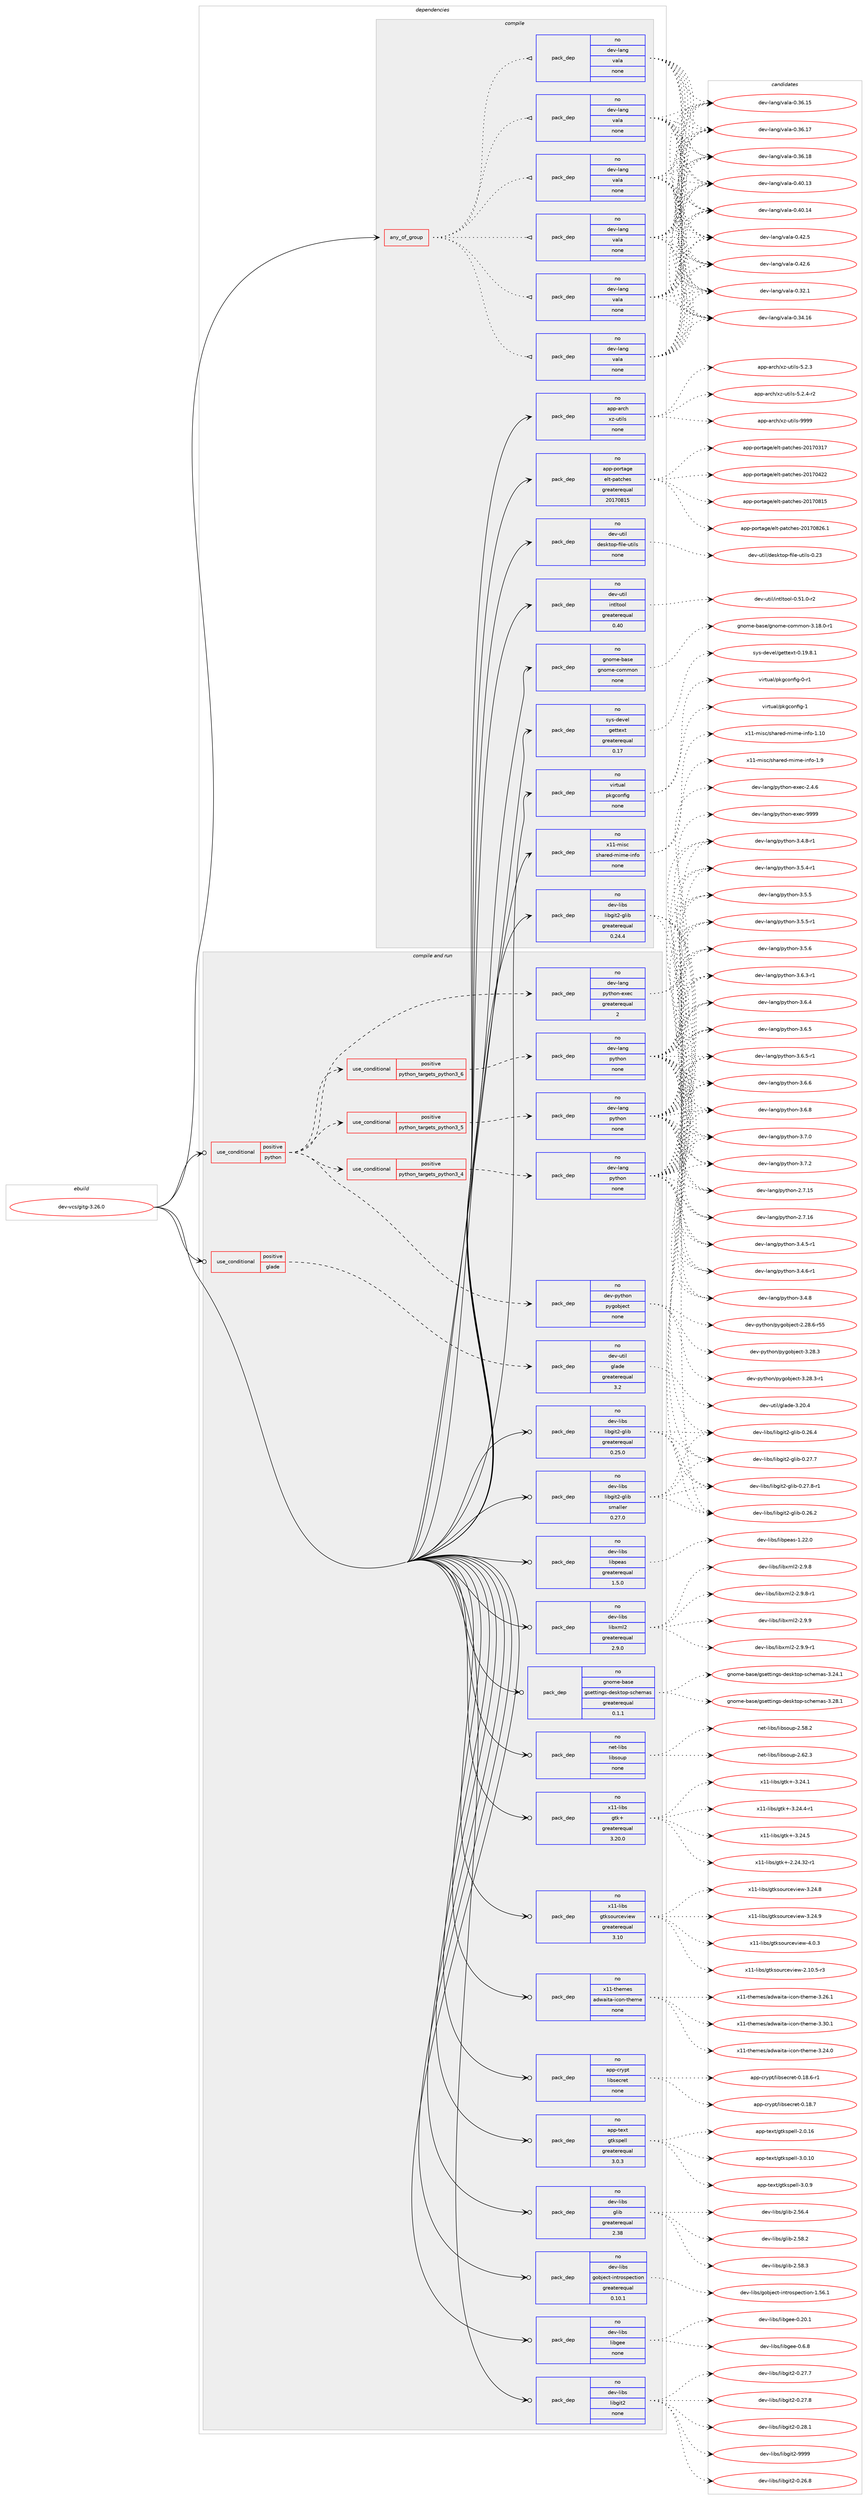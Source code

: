 digraph prolog {

# *************
# Graph options
# *************

newrank=true;
concentrate=true;
compound=true;
graph [rankdir=LR,fontname=Helvetica,fontsize=10,ranksep=1.5];#, ranksep=2.5, nodesep=0.2];
edge  [arrowhead=vee];
node  [fontname=Helvetica,fontsize=10];

# **********
# The ebuild
# **********

subgraph cluster_leftcol {
color=gray;
rank=same;
label=<<i>ebuild</i>>;
id [label="dev-vcs/gitg-3.26.0", color=red, width=4, href="../dev-vcs/gitg-3.26.0.svg"];
}

# ****************
# The dependencies
# ****************

subgraph cluster_midcol {
color=gray;
label=<<i>dependencies</i>>;
subgraph cluster_compile {
fillcolor="#eeeeee";
style=filled;
label=<<i>compile</i>>;
subgraph any23159 {
dependency1551560 [label=<<TABLE BORDER="0" CELLBORDER="1" CELLSPACING="0" CELLPADDING="4"><TR><TD CELLPADDING="10">any_of_group</TD></TR></TABLE>>, shape=none, color=red];subgraph pack1102198 {
dependency1551561 [label=<<TABLE BORDER="0" CELLBORDER="1" CELLSPACING="0" CELLPADDING="4" WIDTH="220"><TR><TD ROWSPAN="6" CELLPADDING="30">pack_dep</TD></TR><TR><TD WIDTH="110">no</TD></TR><TR><TD>dev-lang</TD></TR><TR><TD>vala</TD></TR><TR><TD>none</TD></TR><TR><TD></TD></TR></TABLE>>, shape=none, color=blue];
}
dependency1551560:e -> dependency1551561:w [weight=20,style="dotted",arrowhead="oinv"];
subgraph pack1102199 {
dependency1551562 [label=<<TABLE BORDER="0" CELLBORDER="1" CELLSPACING="0" CELLPADDING="4" WIDTH="220"><TR><TD ROWSPAN="6" CELLPADDING="30">pack_dep</TD></TR><TR><TD WIDTH="110">no</TD></TR><TR><TD>dev-lang</TD></TR><TR><TD>vala</TD></TR><TR><TD>none</TD></TR><TR><TD></TD></TR></TABLE>>, shape=none, color=blue];
}
dependency1551560:e -> dependency1551562:w [weight=20,style="dotted",arrowhead="oinv"];
subgraph pack1102200 {
dependency1551563 [label=<<TABLE BORDER="0" CELLBORDER="1" CELLSPACING="0" CELLPADDING="4" WIDTH="220"><TR><TD ROWSPAN="6" CELLPADDING="30">pack_dep</TD></TR><TR><TD WIDTH="110">no</TD></TR><TR><TD>dev-lang</TD></TR><TR><TD>vala</TD></TR><TR><TD>none</TD></TR><TR><TD></TD></TR></TABLE>>, shape=none, color=blue];
}
dependency1551560:e -> dependency1551563:w [weight=20,style="dotted",arrowhead="oinv"];
subgraph pack1102201 {
dependency1551564 [label=<<TABLE BORDER="0" CELLBORDER="1" CELLSPACING="0" CELLPADDING="4" WIDTH="220"><TR><TD ROWSPAN="6" CELLPADDING="30">pack_dep</TD></TR><TR><TD WIDTH="110">no</TD></TR><TR><TD>dev-lang</TD></TR><TR><TD>vala</TD></TR><TR><TD>none</TD></TR><TR><TD></TD></TR></TABLE>>, shape=none, color=blue];
}
dependency1551560:e -> dependency1551564:w [weight=20,style="dotted",arrowhead="oinv"];
subgraph pack1102202 {
dependency1551565 [label=<<TABLE BORDER="0" CELLBORDER="1" CELLSPACING="0" CELLPADDING="4" WIDTH="220"><TR><TD ROWSPAN="6" CELLPADDING="30">pack_dep</TD></TR><TR><TD WIDTH="110">no</TD></TR><TR><TD>dev-lang</TD></TR><TR><TD>vala</TD></TR><TR><TD>none</TD></TR><TR><TD></TD></TR></TABLE>>, shape=none, color=blue];
}
dependency1551560:e -> dependency1551565:w [weight=20,style="dotted",arrowhead="oinv"];
subgraph pack1102203 {
dependency1551566 [label=<<TABLE BORDER="0" CELLBORDER="1" CELLSPACING="0" CELLPADDING="4" WIDTH="220"><TR><TD ROWSPAN="6" CELLPADDING="30">pack_dep</TD></TR><TR><TD WIDTH="110">no</TD></TR><TR><TD>dev-lang</TD></TR><TR><TD>vala</TD></TR><TR><TD>none</TD></TR><TR><TD></TD></TR></TABLE>>, shape=none, color=blue];
}
dependency1551560:e -> dependency1551566:w [weight=20,style="dotted",arrowhead="oinv"];
}
id:e -> dependency1551560:w [weight=20,style="solid",arrowhead="vee"];
subgraph pack1102204 {
dependency1551567 [label=<<TABLE BORDER="0" CELLBORDER="1" CELLSPACING="0" CELLPADDING="4" WIDTH="220"><TR><TD ROWSPAN="6" CELLPADDING="30">pack_dep</TD></TR><TR><TD WIDTH="110">no</TD></TR><TR><TD>app-arch</TD></TR><TR><TD>xz-utils</TD></TR><TR><TD>none</TD></TR><TR><TD></TD></TR></TABLE>>, shape=none, color=blue];
}
id:e -> dependency1551567:w [weight=20,style="solid",arrowhead="vee"];
subgraph pack1102205 {
dependency1551568 [label=<<TABLE BORDER="0" CELLBORDER="1" CELLSPACING="0" CELLPADDING="4" WIDTH="220"><TR><TD ROWSPAN="6" CELLPADDING="30">pack_dep</TD></TR><TR><TD WIDTH="110">no</TD></TR><TR><TD>app-portage</TD></TR><TR><TD>elt-patches</TD></TR><TR><TD>greaterequal</TD></TR><TR><TD>20170815</TD></TR></TABLE>>, shape=none, color=blue];
}
id:e -> dependency1551568:w [weight=20,style="solid",arrowhead="vee"];
subgraph pack1102206 {
dependency1551569 [label=<<TABLE BORDER="0" CELLBORDER="1" CELLSPACING="0" CELLPADDING="4" WIDTH="220"><TR><TD ROWSPAN="6" CELLPADDING="30">pack_dep</TD></TR><TR><TD WIDTH="110">no</TD></TR><TR><TD>dev-libs</TD></TR><TR><TD>libgit2-glib</TD></TR><TR><TD>greaterequal</TD></TR><TR><TD>0.24.4</TD></TR></TABLE>>, shape=none, color=blue];
}
id:e -> dependency1551569:w [weight=20,style="solid",arrowhead="vee"];
subgraph pack1102207 {
dependency1551570 [label=<<TABLE BORDER="0" CELLBORDER="1" CELLSPACING="0" CELLPADDING="4" WIDTH="220"><TR><TD ROWSPAN="6" CELLPADDING="30">pack_dep</TD></TR><TR><TD WIDTH="110">no</TD></TR><TR><TD>dev-util</TD></TR><TR><TD>desktop-file-utils</TD></TR><TR><TD>none</TD></TR><TR><TD></TD></TR></TABLE>>, shape=none, color=blue];
}
id:e -> dependency1551570:w [weight=20,style="solid",arrowhead="vee"];
subgraph pack1102208 {
dependency1551571 [label=<<TABLE BORDER="0" CELLBORDER="1" CELLSPACING="0" CELLPADDING="4" WIDTH="220"><TR><TD ROWSPAN="6" CELLPADDING="30">pack_dep</TD></TR><TR><TD WIDTH="110">no</TD></TR><TR><TD>dev-util</TD></TR><TR><TD>intltool</TD></TR><TR><TD>greaterequal</TD></TR><TR><TD>0.40</TD></TR></TABLE>>, shape=none, color=blue];
}
id:e -> dependency1551571:w [weight=20,style="solid",arrowhead="vee"];
subgraph pack1102209 {
dependency1551572 [label=<<TABLE BORDER="0" CELLBORDER="1" CELLSPACING="0" CELLPADDING="4" WIDTH="220"><TR><TD ROWSPAN="6" CELLPADDING="30">pack_dep</TD></TR><TR><TD WIDTH="110">no</TD></TR><TR><TD>gnome-base</TD></TR><TR><TD>gnome-common</TD></TR><TR><TD>none</TD></TR><TR><TD></TD></TR></TABLE>>, shape=none, color=blue];
}
id:e -> dependency1551572:w [weight=20,style="solid",arrowhead="vee"];
subgraph pack1102210 {
dependency1551573 [label=<<TABLE BORDER="0" CELLBORDER="1" CELLSPACING="0" CELLPADDING="4" WIDTH="220"><TR><TD ROWSPAN="6" CELLPADDING="30">pack_dep</TD></TR><TR><TD WIDTH="110">no</TD></TR><TR><TD>sys-devel</TD></TR><TR><TD>gettext</TD></TR><TR><TD>greaterequal</TD></TR><TR><TD>0.17</TD></TR></TABLE>>, shape=none, color=blue];
}
id:e -> dependency1551573:w [weight=20,style="solid",arrowhead="vee"];
subgraph pack1102211 {
dependency1551574 [label=<<TABLE BORDER="0" CELLBORDER="1" CELLSPACING="0" CELLPADDING="4" WIDTH="220"><TR><TD ROWSPAN="6" CELLPADDING="30">pack_dep</TD></TR><TR><TD WIDTH="110">no</TD></TR><TR><TD>virtual</TD></TR><TR><TD>pkgconfig</TD></TR><TR><TD>none</TD></TR><TR><TD></TD></TR></TABLE>>, shape=none, color=blue];
}
id:e -> dependency1551574:w [weight=20,style="solid",arrowhead="vee"];
subgraph pack1102212 {
dependency1551575 [label=<<TABLE BORDER="0" CELLBORDER="1" CELLSPACING="0" CELLPADDING="4" WIDTH="220"><TR><TD ROWSPAN="6" CELLPADDING="30">pack_dep</TD></TR><TR><TD WIDTH="110">no</TD></TR><TR><TD>x11-misc</TD></TR><TR><TD>shared-mime-info</TD></TR><TR><TD>none</TD></TR><TR><TD></TD></TR></TABLE>>, shape=none, color=blue];
}
id:e -> dependency1551575:w [weight=20,style="solid",arrowhead="vee"];
}
subgraph cluster_compileandrun {
fillcolor="#eeeeee";
style=filled;
label=<<i>compile and run</i>>;
subgraph cond425610 {
dependency1551576 [label=<<TABLE BORDER="0" CELLBORDER="1" CELLSPACING="0" CELLPADDING="4"><TR><TD ROWSPAN="3" CELLPADDING="10">use_conditional</TD></TR><TR><TD>positive</TD></TR><TR><TD>glade</TD></TR></TABLE>>, shape=none, color=red];
subgraph pack1102213 {
dependency1551577 [label=<<TABLE BORDER="0" CELLBORDER="1" CELLSPACING="0" CELLPADDING="4" WIDTH="220"><TR><TD ROWSPAN="6" CELLPADDING="30">pack_dep</TD></TR><TR><TD WIDTH="110">no</TD></TR><TR><TD>dev-util</TD></TR><TR><TD>glade</TD></TR><TR><TD>greaterequal</TD></TR><TR><TD>3.2</TD></TR></TABLE>>, shape=none, color=blue];
}
dependency1551576:e -> dependency1551577:w [weight=20,style="dashed",arrowhead="vee"];
}
id:e -> dependency1551576:w [weight=20,style="solid",arrowhead="odotvee"];
subgraph cond425611 {
dependency1551578 [label=<<TABLE BORDER="0" CELLBORDER="1" CELLSPACING="0" CELLPADDING="4"><TR><TD ROWSPAN="3" CELLPADDING="10">use_conditional</TD></TR><TR><TD>positive</TD></TR><TR><TD>python</TD></TR></TABLE>>, shape=none, color=red];
subgraph cond425612 {
dependency1551579 [label=<<TABLE BORDER="0" CELLBORDER="1" CELLSPACING="0" CELLPADDING="4"><TR><TD ROWSPAN="3" CELLPADDING="10">use_conditional</TD></TR><TR><TD>positive</TD></TR><TR><TD>python_targets_python3_4</TD></TR></TABLE>>, shape=none, color=red];
subgraph pack1102214 {
dependency1551580 [label=<<TABLE BORDER="0" CELLBORDER="1" CELLSPACING="0" CELLPADDING="4" WIDTH="220"><TR><TD ROWSPAN="6" CELLPADDING="30">pack_dep</TD></TR><TR><TD WIDTH="110">no</TD></TR><TR><TD>dev-lang</TD></TR><TR><TD>python</TD></TR><TR><TD>none</TD></TR><TR><TD></TD></TR></TABLE>>, shape=none, color=blue];
}
dependency1551579:e -> dependency1551580:w [weight=20,style="dashed",arrowhead="vee"];
}
dependency1551578:e -> dependency1551579:w [weight=20,style="dashed",arrowhead="vee"];
subgraph cond425613 {
dependency1551581 [label=<<TABLE BORDER="0" CELLBORDER="1" CELLSPACING="0" CELLPADDING="4"><TR><TD ROWSPAN="3" CELLPADDING="10">use_conditional</TD></TR><TR><TD>positive</TD></TR><TR><TD>python_targets_python3_5</TD></TR></TABLE>>, shape=none, color=red];
subgraph pack1102215 {
dependency1551582 [label=<<TABLE BORDER="0" CELLBORDER="1" CELLSPACING="0" CELLPADDING="4" WIDTH="220"><TR><TD ROWSPAN="6" CELLPADDING="30">pack_dep</TD></TR><TR><TD WIDTH="110">no</TD></TR><TR><TD>dev-lang</TD></TR><TR><TD>python</TD></TR><TR><TD>none</TD></TR><TR><TD></TD></TR></TABLE>>, shape=none, color=blue];
}
dependency1551581:e -> dependency1551582:w [weight=20,style="dashed",arrowhead="vee"];
}
dependency1551578:e -> dependency1551581:w [weight=20,style="dashed",arrowhead="vee"];
subgraph cond425614 {
dependency1551583 [label=<<TABLE BORDER="0" CELLBORDER="1" CELLSPACING="0" CELLPADDING="4"><TR><TD ROWSPAN="3" CELLPADDING="10">use_conditional</TD></TR><TR><TD>positive</TD></TR><TR><TD>python_targets_python3_6</TD></TR></TABLE>>, shape=none, color=red];
subgraph pack1102216 {
dependency1551584 [label=<<TABLE BORDER="0" CELLBORDER="1" CELLSPACING="0" CELLPADDING="4" WIDTH="220"><TR><TD ROWSPAN="6" CELLPADDING="30">pack_dep</TD></TR><TR><TD WIDTH="110">no</TD></TR><TR><TD>dev-lang</TD></TR><TR><TD>python</TD></TR><TR><TD>none</TD></TR><TR><TD></TD></TR></TABLE>>, shape=none, color=blue];
}
dependency1551583:e -> dependency1551584:w [weight=20,style="dashed",arrowhead="vee"];
}
dependency1551578:e -> dependency1551583:w [weight=20,style="dashed",arrowhead="vee"];
subgraph pack1102217 {
dependency1551585 [label=<<TABLE BORDER="0" CELLBORDER="1" CELLSPACING="0" CELLPADDING="4" WIDTH="220"><TR><TD ROWSPAN="6" CELLPADDING="30">pack_dep</TD></TR><TR><TD WIDTH="110">no</TD></TR><TR><TD>dev-lang</TD></TR><TR><TD>python-exec</TD></TR><TR><TD>greaterequal</TD></TR><TR><TD>2</TD></TR></TABLE>>, shape=none, color=blue];
}
dependency1551578:e -> dependency1551585:w [weight=20,style="dashed",arrowhead="vee"];
subgraph pack1102218 {
dependency1551586 [label=<<TABLE BORDER="0" CELLBORDER="1" CELLSPACING="0" CELLPADDING="4" WIDTH="220"><TR><TD ROWSPAN="6" CELLPADDING="30">pack_dep</TD></TR><TR><TD WIDTH="110">no</TD></TR><TR><TD>dev-python</TD></TR><TR><TD>pygobject</TD></TR><TR><TD>none</TD></TR><TR><TD></TD></TR></TABLE>>, shape=none, color=blue];
}
dependency1551578:e -> dependency1551586:w [weight=20,style="dashed",arrowhead="vee"];
}
id:e -> dependency1551578:w [weight=20,style="solid",arrowhead="odotvee"];
subgraph pack1102219 {
dependency1551587 [label=<<TABLE BORDER="0" CELLBORDER="1" CELLSPACING="0" CELLPADDING="4" WIDTH="220"><TR><TD ROWSPAN="6" CELLPADDING="30">pack_dep</TD></TR><TR><TD WIDTH="110">no</TD></TR><TR><TD>app-crypt</TD></TR><TR><TD>libsecret</TD></TR><TR><TD>none</TD></TR><TR><TD></TD></TR></TABLE>>, shape=none, color=blue];
}
id:e -> dependency1551587:w [weight=20,style="solid",arrowhead="odotvee"];
subgraph pack1102220 {
dependency1551588 [label=<<TABLE BORDER="0" CELLBORDER="1" CELLSPACING="0" CELLPADDING="4" WIDTH="220"><TR><TD ROWSPAN="6" CELLPADDING="30">pack_dep</TD></TR><TR><TD WIDTH="110">no</TD></TR><TR><TD>app-text</TD></TR><TR><TD>gtkspell</TD></TR><TR><TD>greaterequal</TD></TR><TR><TD>3.0.3</TD></TR></TABLE>>, shape=none, color=blue];
}
id:e -> dependency1551588:w [weight=20,style="solid",arrowhead="odotvee"];
subgraph pack1102221 {
dependency1551589 [label=<<TABLE BORDER="0" CELLBORDER="1" CELLSPACING="0" CELLPADDING="4" WIDTH="220"><TR><TD ROWSPAN="6" CELLPADDING="30">pack_dep</TD></TR><TR><TD WIDTH="110">no</TD></TR><TR><TD>dev-libs</TD></TR><TR><TD>glib</TD></TR><TR><TD>greaterequal</TD></TR><TR><TD>2.38</TD></TR></TABLE>>, shape=none, color=blue];
}
id:e -> dependency1551589:w [weight=20,style="solid",arrowhead="odotvee"];
subgraph pack1102222 {
dependency1551590 [label=<<TABLE BORDER="0" CELLBORDER="1" CELLSPACING="0" CELLPADDING="4" WIDTH="220"><TR><TD ROWSPAN="6" CELLPADDING="30">pack_dep</TD></TR><TR><TD WIDTH="110">no</TD></TR><TR><TD>dev-libs</TD></TR><TR><TD>gobject-introspection</TD></TR><TR><TD>greaterequal</TD></TR><TR><TD>0.10.1</TD></TR></TABLE>>, shape=none, color=blue];
}
id:e -> dependency1551590:w [weight=20,style="solid",arrowhead="odotvee"];
subgraph pack1102223 {
dependency1551591 [label=<<TABLE BORDER="0" CELLBORDER="1" CELLSPACING="0" CELLPADDING="4" WIDTH="220"><TR><TD ROWSPAN="6" CELLPADDING="30">pack_dep</TD></TR><TR><TD WIDTH="110">no</TD></TR><TR><TD>dev-libs</TD></TR><TR><TD>libgee</TD></TR><TR><TD>none</TD></TR><TR><TD></TD></TR></TABLE>>, shape=none, color=blue];
}
id:e -> dependency1551591:w [weight=20,style="solid",arrowhead="odotvee"];
subgraph pack1102224 {
dependency1551592 [label=<<TABLE BORDER="0" CELLBORDER="1" CELLSPACING="0" CELLPADDING="4" WIDTH="220"><TR><TD ROWSPAN="6" CELLPADDING="30">pack_dep</TD></TR><TR><TD WIDTH="110">no</TD></TR><TR><TD>dev-libs</TD></TR><TR><TD>libgit2</TD></TR><TR><TD>none</TD></TR><TR><TD></TD></TR></TABLE>>, shape=none, color=blue];
}
id:e -> dependency1551592:w [weight=20,style="solid",arrowhead="odotvee"];
subgraph pack1102225 {
dependency1551593 [label=<<TABLE BORDER="0" CELLBORDER="1" CELLSPACING="0" CELLPADDING="4" WIDTH="220"><TR><TD ROWSPAN="6" CELLPADDING="30">pack_dep</TD></TR><TR><TD WIDTH="110">no</TD></TR><TR><TD>dev-libs</TD></TR><TR><TD>libgit2-glib</TD></TR><TR><TD>greaterequal</TD></TR><TR><TD>0.25.0</TD></TR></TABLE>>, shape=none, color=blue];
}
id:e -> dependency1551593:w [weight=20,style="solid",arrowhead="odotvee"];
subgraph pack1102226 {
dependency1551594 [label=<<TABLE BORDER="0" CELLBORDER="1" CELLSPACING="0" CELLPADDING="4" WIDTH="220"><TR><TD ROWSPAN="6" CELLPADDING="30">pack_dep</TD></TR><TR><TD WIDTH="110">no</TD></TR><TR><TD>dev-libs</TD></TR><TR><TD>libgit2-glib</TD></TR><TR><TD>smaller</TD></TR><TR><TD>0.27.0</TD></TR></TABLE>>, shape=none, color=blue];
}
id:e -> dependency1551594:w [weight=20,style="solid",arrowhead="odotvee"];
subgraph pack1102227 {
dependency1551595 [label=<<TABLE BORDER="0" CELLBORDER="1" CELLSPACING="0" CELLPADDING="4" WIDTH="220"><TR><TD ROWSPAN="6" CELLPADDING="30">pack_dep</TD></TR><TR><TD WIDTH="110">no</TD></TR><TR><TD>dev-libs</TD></TR><TR><TD>libpeas</TD></TR><TR><TD>greaterequal</TD></TR><TR><TD>1.5.0</TD></TR></TABLE>>, shape=none, color=blue];
}
id:e -> dependency1551595:w [weight=20,style="solid",arrowhead="odotvee"];
subgraph pack1102228 {
dependency1551596 [label=<<TABLE BORDER="0" CELLBORDER="1" CELLSPACING="0" CELLPADDING="4" WIDTH="220"><TR><TD ROWSPAN="6" CELLPADDING="30">pack_dep</TD></TR><TR><TD WIDTH="110">no</TD></TR><TR><TD>dev-libs</TD></TR><TR><TD>libxml2</TD></TR><TR><TD>greaterequal</TD></TR><TR><TD>2.9.0</TD></TR></TABLE>>, shape=none, color=blue];
}
id:e -> dependency1551596:w [weight=20,style="solid",arrowhead="odotvee"];
subgraph pack1102229 {
dependency1551597 [label=<<TABLE BORDER="0" CELLBORDER="1" CELLSPACING="0" CELLPADDING="4" WIDTH="220"><TR><TD ROWSPAN="6" CELLPADDING="30">pack_dep</TD></TR><TR><TD WIDTH="110">no</TD></TR><TR><TD>gnome-base</TD></TR><TR><TD>gsettings-desktop-schemas</TD></TR><TR><TD>greaterequal</TD></TR><TR><TD>0.1.1</TD></TR></TABLE>>, shape=none, color=blue];
}
id:e -> dependency1551597:w [weight=20,style="solid",arrowhead="odotvee"];
subgraph pack1102230 {
dependency1551598 [label=<<TABLE BORDER="0" CELLBORDER="1" CELLSPACING="0" CELLPADDING="4" WIDTH="220"><TR><TD ROWSPAN="6" CELLPADDING="30">pack_dep</TD></TR><TR><TD WIDTH="110">no</TD></TR><TR><TD>net-libs</TD></TR><TR><TD>libsoup</TD></TR><TR><TD>none</TD></TR><TR><TD></TD></TR></TABLE>>, shape=none, color=blue];
}
id:e -> dependency1551598:w [weight=20,style="solid",arrowhead="odotvee"];
subgraph pack1102231 {
dependency1551599 [label=<<TABLE BORDER="0" CELLBORDER="1" CELLSPACING="0" CELLPADDING="4" WIDTH="220"><TR><TD ROWSPAN="6" CELLPADDING="30">pack_dep</TD></TR><TR><TD WIDTH="110">no</TD></TR><TR><TD>x11-libs</TD></TR><TR><TD>gtk+</TD></TR><TR><TD>greaterequal</TD></TR><TR><TD>3.20.0</TD></TR></TABLE>>, shape=none, color=blue];
}
id:e -> dependency1551599:w [weight=20,style="solid",arrowhead="odotvee"];
subgraph pack1102232 {
dependency1551600 [label=<<TABLE BORDER="0" CELLBORDER="1" CELLSPACING="0" CELLPADDING="4" WIDTH="220"><TR><TD ROWSPAN="6" CELLPADDING="30">pack_dep</TD></TR><TR><TD WIDTH="110">no</TD></TR><TR><TD>x11-libs</TD></TR><TR><TD>gtksourceview</TD></TR><TR><TD>greaterequal</TD></TR><TR><TD>3.10</TD></TR></TABLE>>, shape=none, color=blue];
}
id:e -> dependency1551600:w [weight=20,style="solid",arrowhead="odotvee"];
subgraph pack1102233 {
dependency1551601 [label=<<TABLE BORDER="0" CELLBORDER="1" CELLSPACING="0" CELLPADDING="4" WIDTH="220"><TR><TD ROWSPAN="6" CELLPADDING="30">pack_dep</TD></TR><TR><TD WIDTH="110">no</TD></TR><TR><TD>x11-themes</TD></TR><TR><TD>adwaita-icon-theme</TD></TR><TR><TD>none</TD></TR><TR><TD></TD></TR></TABLE>>, shape=none, color=blue];
}
id:e -> dependency1551601:w [weight=20,style="solid",arrowhead="odotvee"];
}
subgraph cluster_run {
fillcolor="#eeeeee";
style=filled;
label=<<i>run</i>>;
}
}

# **************
# The candidates
# **************

subgraph cluster_choices {
rank=same;
color=gray;
label=<<i>candidates</i>>;

subgraph choice1102198 {
color=black;
nodesep=1;
choice100101118451089711010347118971089745484651504649 [label="dev-lang/vala-0.32.1", color=red, width=4,href="../dev-lang/vala-0.32.1.svg"];
choice10010111845108971101034711897108974548465152464954 [label="dev-lang/vala-0.34.16", color=red, width=4,href="../dev-lang/vala-0.34.16.svg"];
choice10010111845108971101034711897108974548465154464953 [label="dev-lang/vala-0.36.15", color=red, width=4,href="../dev-lang/vala-0.36.15.svg"];
choice10010111845108971101034711897108974548465154464955 [label="dev-lang/vala-0.36.17", color=red, width=4,href="../dev-lang/vala-0.36.17.svg"];
choice10010111845108971101034711897108974548465154464956 [label="dev-lang/vala-0.36.18", color=red, width=4,href="../dev-lang/vala-0.36.18.svg"];
choice10010111845108971101034711897108974548465248464951 [label="dev-lang/vala-0.40.13", color=red, width=4,href="../dev-lang/vala-0.40.13.svg"];
choice10010111845108971101034711897108974548465248464952 [label="dev-lang/vala-0.40.14", color=red, width=4,href="../dev-lang/vala-0.40.14.svg"];
choice100101118451089711010347118971089745484652504653 [label="dev-lang/vala-0.42.5", color=red, width=4,href="../dev-lang/vala-0.42.5.svg"];
choice100101118451089711010347118971089745484652504654 [label="dev-lang/vala-0.42.6", color=red, width=4,href="../dev-lang/vala-0.42.6.svg"];
dependency1551561:e -> choice100101118451089711010347118971089745484651504649:w [style=dotted,weight="100"];
dependency1551561:e -> choice10010111845108971101034711897108974548465152464954:w [style=dotted,weight="100"];
dependency1551561:e -> choice10010111845108971101034711897108974548465154464953:w [style=dotted,weight="100"];
dependency1551561:e -> choice10010111845108971101034711897108974548465154464955:w [style=dotted,weight="100"];
dependency1551561:e -> choice10010111845108971101034711897108974548465154464956:w [style=dotted,weight="100"];
dependency1551561:e -> choice10010111845108971101034711897108974548465248464951:w [style=dotted,weight="100"];
dependency1551561:e -> choice10010111845108971101034711897108974548465248464952:w [style=dotted,weight="100"];
dependency1551561:e -> choice100101118451089711010347118971089745484652504653:w [style=dotted,weight="100"];
dependency1551561:e -> choice100101118451089711010347118971089745484652504654:w [style=dotted,weight="100"];
}
subgraph choice1102199 {
color=black;
nodesep=1;
choice100101118451089711010347118971089745484651504649 [label="dev-lang/vala-0.32.1", color=red, width=4,href="../dev-lang/vala-0.32.1.svg"];
choice10010111845108971101034711897108974548465152464954 [label="dev-lang/vala-0.34.16", color=red, width=4,href="../dev-lang/vala-0.34.16.svg"];
choice10010111845108971101034711897108974548465154464953 [label="dev-lang/vala-0.36.15", color=red, width=4,href="../dev-lang/vala-0.36.15.svg"];
choice10010111845108971101034711897108974548465154464955 [label="dev-lang/vala-0.36.17", color=red, width=4,href="../dev-lang/vala-0.36.17.svg"];
choice10010111845108971101034711897108974548465154464956 [label="dev-lang/vala-0.36.18", color=red, width=4,href="../dev-lang/vala-0.36.18.svg"];
choice10010111845108971101034711897108974548465248464951 [label="dev-lang/vala-0.40.13", color=red, width=4,href="../dev-lang/vala-0.40.13.svg"];
choice10010111845108971101034711897108974548465248464952 [label="dev-lang/vala-0.40.14", color=red, width=4,href="../dev-lang/vala-0.40.14.svg"];
choice100101118451089711010347118971089745484652504653 [label="dev-lang/vala-0.42.5", color=red, width=4,href="../dev-lang/vala-0.42.5.svg"];
choice100101118451089711010347118971089745484652504654 [label="dev-lang/vala-0.42.6", color=red, width=4,href="../dev-lang/vala-0.42.6.svg"];
dependency1551562:e -> choice100101118451089711010347118971089745484651504649:w [style=dotted,weight="100"];
dependency1551562:e -> choice10010111845108971101034711897108974548465152464954:w [style=dotted,weight="100"];
dependency1551562:e -> choice10010111845108971101034711897108974548465154464953:w [style=dotted,weight="100"];
dependency1551562:e -> choice10010111845108971101034711897108974548465154464955:w [style=dotted,weight="100"];
dependency1551562:e -> choice10010111845108971101034711897108974548465154464956:w [style=dotted,weight="100"];
dependency1551562:e -> choice10010111845108971101034711897108974548465248464951:w [style=dotted,weight="100"];
dependency1551562:e -> choice10010111845108971101034711897108974548465248464952:w [style=dotted,weight="100"];
dependency1551562:e -> choice100101118451089711010347118971089745484652504653:w [style=dotted,weight="100"];
dependency1551562:e -> choice100101118451089711010347118971089745484652504654:w [style=dotted,weight="100"];
}
subgraph choice1102200 {
color=black;
nodesep=1;
choice100101118451089711010347118971089745484651504649 [label="dev-lang/vala-0.32.1", color=red, width=4,href="../dev-lang/vala-0.32.1.svg"];
choice10010111845108971101034711897108974548465152464954 [label="dev-lang/vala-0.34.16", color=red, width=4,href="../dev-lang/vala-0.34.16.svg"];
choice10010111845108971101034711897108974548465154464953 [label="dev-lang/vala-0.36.15", color=red, width=4,href="../dev-lang/vala-0.36.15.svg"];
choice10010111845108971101034711897108974548465154464955 [label="dev-lang/vala-0.36.17", color=red, width=4,href="../dev-lang/vala-0.36.17.svg"];
choice10010111845108971101034711897108974548465154464956 [label="dev-lang/vala-0.36.18", color=red, width=4,href="../dev-lang/vala-0.36.18.svg"];
choice10010111845108971101034711897108974548465248464951 [label="dev-lang/vala-0.40.13", color=red, width=4,href="../dev-lang/vala-0.40.13.svg"];
choice10010111845108971101034711897108974548465248464952 [label="dev-lang/vala-0.40.14", color=red, width=4,href="../dev-lang/vala-0.40.14.svg"];
choice100101118451089711010347118971089745484652504653 [label="dev-lang/vala-0.42.5", color=red, width=4,href="../dev-lang/vala-0.42.5.svg"];
choice100101118451089711010347118971089745484652504654 [label="dev-lang/vala-0.42.6", color=red, width=4,href="../dev-lang/vala-0.42.6.svg"];
dependency1551563:e -> choice100101118451089711010347118971089745484651504649:w [style=dotted,weight="100"];
dependency1551563:e -> choice10010111845108971101034711897108974548465152464954:w [style=dotted,weight="100"];
dependency1551563:e -> choice10010111845108971101034711897108974548465154464953:w [style=dotted,weight="100"];
dependency1551563:e -> choice10010111845108971101034711897108974548465154464955:w [style=dotted,weight="100"];
dependency1551563:e -> choice10010111845108971101034711897108974548465154464956:w [style=dotted,weight="100"];
dependency1551563:e -> choice10010111845108971101034711897108974548465248464951:w [style=dotted,weight="100"];
dependency1551563:e -> choice10010111845108971101034711897108974548465248464952:w [style=dotted,weight="100"];
dependency1551563:e -> choice100101118451089711010347118971089745484652504653:w [style=dotted,weight="100"];
dependency1551563:e -> choice100101118451089711010347118971089745484652504654:w [style=dotted,weight="100"];
}
subgraph choice1102201 {
color=black;
nodesep=1;
choice100101118451089711010347118971089745484651504649 [label="dev-lang/vala-0.32.1", color=red, width=4,href="../dev-lang/vala-0.32.1.svg"];
choice10010111845108971101034711897108974548465152464954 [label="dev-lang/vala-0.34.16", color=red, width=4,href="../dev-lang/vala-0.34.16.svg"];
choice10010111845108971101034711897108974548465154464953 [label="dev-lang/vala-0.36.15", color=red, width=4,href="../dev-lang/vala-0.36.15.svg"];
choice10010111845108971101034711897108974548465154464955 [label="dev-lang/vala-0.36.17", color=red, width=4,href="../dev-lang/vala-0.36.17.svg"];
choice10010111845108971101034711897108974548465154464956 [label="dev-lang/vala-0.36.18", color=red, width=4,href="../dev-lang/vala-0.36.18.svg"];
choice10010111845108971101034711897108974548465248464951 [label="dev-lang/vala-0.40.13", color=red, width=4,href="../dev-lang/vala-0.40.13.svg"];
choice10010111845108971101034711897108974548465248464952 [label="dev-lang/vala-0.40.14", color=red, width=4,href="../dev-lang/vala-0.40.14.svg"];
choice100101118451089711010347118971089745484652504653 [label="dev-lang/vala-0.42.5", color=red, width=4,href="../dev-lang/vala-0.42.5.svg"];
choice100101118451089711010347118971089745484652504654 [label="dev-lang/vala-0.42.6", color=red, width=4,href="../dev-lang/vala-0.42.6.svg"];
dependency1551564:e -> choice100101118451089711010347118971089745484651504649:w [style=dotted,weight="100"];
dependency1551564:e -> choice10010111845108971101034711897108974548465152464954:w [style=dotted,weight="100"];
dependency1551564:e -> choice10010111845108971101034711897108974548465154464953:w [style=dotted,weight="100"];
dependency1551564:e -> choice10010111845108971101034711897108974548465154464955:w [style=dotted,weight="100"];
dependency1551564:e -> choice10010111845108971101034711897108974548465154464956:w [style=dotted,weight="100"];
dependency1551564:e -> choice10010111845108971101034711897108974548465248464951:w [style=dotted,weight="100"];
dependency1551564:e -> choice10010111845108971101034711897108974548465248464952:w [style=dotted,weight="100"];
dependency1551564:e -> choice100101118451089711010347118971089745484652504653:w [style=dotted,weight="100"];
dependency1551564:e -> choice100101118451089711010347118971089745484652504654:w [style=dotted,weight="100"];
}
subgraph choice1102202 {
color=black;
nodesep=1;
choice100101118451089711010347118971089745484651504649 [label="dev-lang/vala-0.32.1", color=red, width=4,href="../dev-lang/vala-0.32.1.svg"];
choice10010111845108971101034711897108974548465152464954 [label="dev-lang/vala-0.34.16", color=red, width=4,href="../dev-lang/vala-0.34.16.svg"];
choice10010111845108971101034711897108974548465154464953 [label="dev-lang/vala-0.36.15", color=red, width=4,href="../dev-lang/vala-0.36.15.svg"];
choice10010111845108971101034711897108974548465154464955 [label="dev-lang/vala-0.36.17", color=red, width=4,href="../dev-lang/vala-0.36.17.svg"];
choice10010111845108971101034711897108974548465154464956 [label="dev-lang/vala-0.36.18", color=red, width=4,href="../dev-lang/vala-0.36.18.svg"];
choice10010111845108971101034711897108974548465248464951 [label="dev-lang/vala-0.40.13", color=red, width=4,href="../dev-lang/vala-0.40.13.svg"];
choice10010111845108971101034711897108974548465248464952 [label="dev-lang/vala-0.40.14", color=red, width=4,href="../dev-lang/vala-0.40.14.svg"];
choice100101118451089711010347118971089745484652504653 [label="dev-lang/vala-0.42.5", color=red, width=4,href="../dev-lang/vala-0.42.5.svg"];
choice100101118451089711010347118971089745484652504654 [label="dev-lang/vala-0.42.6", color=red, width=4,href="../dev-lang/vala-0.42.6.svg"];
dependency1551565:e -> choice100101118451089711010347118971089745484651504649:w [style=dotted,weight="100"];
dependency1551565:e -> choice10010111845108971101034711897108974548465152464954:w [style=dotted,weight="100"];
dependency1551565:e -> choice10010111845108971101034711897108974548465154464953:w [style=dotted,weight="100"];
dependency1551565:e -> choice10010111845108971101034711897108974548465154464955:w [style=dotted,weight="100"];
dependency1551565:e -> choice10010111845108971101034711897108974548465154464956:w [style=dotted,weight="100"];
dependency1551565:e -> choice10010111845108971101034711897108974548465248464951:w [style=dotted,weight="100"];
dependency1551565:e -> choice10010111845108971101034711897108974548465248464952:w [style=dotted,weight="100"];
dependency1551565:e -> choice100101118451089711010347118971089745484652504653:w [style=dotted,weight="100"];
dependency1551565:e -> choice100101118451089711010347118971089745484652504654:w [style=dotted,weight="100"];
}
subgraph choice1102203 {
color=black;
nodesep=1;
choice100101118451089711010347118971089745484651504649 [label="dev-lang/vala-0.32.1", color=red, width=4,href="../dev-lang/vala-0.32.1.svg"];
choice10010111845108971101034711897108974548465152464954 [label="dev-lang/vala-0.34.16", color=red, width=4,href="../dev-lang/vala-0.34.16.svg"];
choice10010111845108971101034711897108974548465154464953 [label="dev-lang/vala-0.36.15", color=red, width=4,href="../dev-lang/vala-0.36.15.svg"];
choice10010111845108971101034711897108974548465154464955 [label="dev-lang/vala-0.36.17", color=red, width=4,href="../dev-lang/vala-0.36.17.svg"];
choice10010111845108971101034711897108974548465154464956 [label="dev-lang/vala-0.36.18", color=red, width=4,href="../dev-lang/vala-0.36.18.svg"];
choice10010111845108971101034711897108974548465248464951 [label="dev-lang/vala-0.40.13", color=red, width=4,href="../dev-lang/vala-0.40.13.svg"];
choice10010111845108971101034711897108974548465248464952 [label="dev-lang/vala-0.40.14", color=red, width=4,href="../dev-lang/vala-0.40.14.svg"];
choice100101118451089711010347118971089745484652504653 [label="dev-lang/vala-0.42.5", color=red, width=4,href="../dev-lang/vala-0.42.5.svg"];
choice100101118451089711010347118971089745484652504654 [label="dev-lang/vala-0.42.6", color=red, width=4,href="../dev-lang/vala-0.42.6.svg"];
dependency1551566:e -> choice100101118451089711010347118971089745484651504649:w [style=dotted,weight="100"];
dependency1551566:e -> choice10010111845108971101034711897108974548465152464954:w [style=dotted,weight="100"];
dependency1551566:e -> choice10010111845108971101034711897108974548465154464953:w [style=dotted,weight="100"];
dependency1551566:e -> choice10010111845108971101034711897108974548465154464955:w [style=dotted,weight="100"];
dependency1551566:e -> choice10010111845108971101034711897108974548465154464956:w [style=dotted,weight="100"];
dependency1551566:e -> choice10010111845108971101034711897108974548465248464951:w [style=dotted,weight="100"];
dependency1551566:e -> choice10010111845108971101034711897108974548465248464952:w [style=dotted,weight="100"];
dependency1551566:e -> choice100101118451089711010347118971089745484652504653:w [style=dotted,weight="100"];
dependency1551566:e -> choice100101118451089711010347118971089745484652504654:w [style=dotted,weight="100"];
}
subgraph choice1102204 {
color=black;
nodesep=1;
choice971121124597114991044712012245117116105108115455346504651 [label="app-arch/xz-utils-5.2.3", color=red, width=4,href="../app-arch/xz-utils-5.2.3.svg"];
choice9711211245971149910447120122451171161051081154553465046524511450 [label="app-arch/xz-utils-5.2.4-r2", color=red, width=4,href="../app-arch/xz-utils-5.2.4-r2.svg"];
choice9711211245971149910447120122451171161051081154557575757 [label="app-arch/xz-utils-9999", color=red, width=4,href="../app-arch/xz-utils-9999.svg"];
dependency1551567:e -> choice971121124597114991044712012245117116105108115455346504651:w [style=dotted,weight="100"];
dependency1551567:e -> choice9711211245971149910447120122451171161051081154553465046524511450:w [style=dotted,weight="100"];
dependency1551567:e -> choice9711211245971149910447120122451171161051081154557575757:w [style=dotted,weight="100"];
}
subgraph choice1102205 {
color=black;
nodesep=1;
choice97112112451121111141169710310147101108116451129711699104101115455048495548514955 [label="app-portage/elt-patches-20170317", color=red, width=4,href="../app-portage/elt-patches-20170317.svg"];
choice97112112451121111141169710310147101108116451129711699104101115455048495548525050 [label="app-portage/elt-patches-20170422", color=red, width=4,href="../app-portage/elt-patches-20170422.svg"];
choice97112112451121111141169710310147101108116451129711699104101115455048495548564953 [label="app-portage/elt-patches-20170815", color=red, width=4,href="../app-portage/elt-patches-20170815.svg"];
choice971121124511211111411697103101471011081164511297116991041011154550484955485650544649 [label="app-portage/elt-patches-20170826.1", color=red, width=4,href="../app-portage/elt-patches-20170826.1.svg"];
dependency1551568:e -> choice97112112451121111141169710310147101108116451129711699104101115455048495548514955:w [style=dotted,weight="100"];
dependency1551568:e -> choice97112112451121111141169710310147101108116451129711699104101115455048495548525050:w [style=dotted,weight="100"];
dependency1551568:e -> choice97112112451121111141169710310147101108116451129711699104101115455048495548564953:w [style=dotted,weight="100"];
dependency1551568:e -> choice971121124511211111411697103101471011081164511297116991041011154550484955485650544649:w [style=dotted,weight="100"];
}
subgraph choice1102206 {
color=black;
nodesep=1;
choice1001011184510810598115471081059810310511650451031081059845484650544650 [label="dev-libs/libgit2-glib-0.26.2", color=red, width=4,href="../dev-libs/libgit2-glib-0.26.2.svg"];
choice1001011184510810598115471081059810310511650451031081059845484650544652 [label="dev-libs/libgit2-glib-0.26.4", color=red, width=4,href="../dev-libs/libgit2-glib-0.26.4.svg"];
choice1001011184510810598115471081059810310511650451031081059845484650554655 [label="dev-libs/libgit2-glib-0.27.7", color=red, width=4,href="../dev-libs/libgit2-glib-0.27.7.svg"];
choice10010111845108105981154710810598103105116504510310810598454846505546564511449 [label="dev-libs/libgit2-glib-0.27.8-r1", color=red, width=4,href="../dev-libs/libgit2-glib-0.27.8-r1.svg"];
dependency1551569:e -> choice1001011184510810598115471081059810310511650451031081059845484650544650:w [style=dotted,weight="100"];
dependency1551569:e -> choice1001011184510810598115471081059810310511650451031081059845484650544652:w [style=dotted,weight="100"];
dependency1551569:e -> choice1001011184510810598115471081059810310511650451031081059845484650554655:w [style=dotted,weight="100"];
dependency1551569:e -> choice10010111845108105981154710810598103105116504510310810598454846505546564511449:w [style=dotted,weight="100"];
}
subgraph choice1102207 {
color=black;
nodesep=1;
choice100101118451171161051084710010111510711611111245102105108101451171161051081154548465051 [label="dev-util/desktop-file-utils-0.23", color=red, width=4,href="../dev-util/desktop-file-utils-0.23.svg"];
dependency1551570:e -> choice100101118451171161051084710010111510711611111245102105108101451171161051081154548465051:w [style=dotted,weight="100"];
}
subgraph choice1102208 {
color=black;
nodesep=1;
choice1001011184511711610510847105110116108116111111108454846534946484511450 [label="dev-util/intltool-0.51.0-r2", color=red, width=4,href="../dev-util/intltool-0.51.0-r2.svg"];
dependency1551571:e -> choice1001011184511711610510847105110116108116111111108454846534946484511450:w [style=dotted,weight="100"];
}
subgraph choice1102209 {
color=black;
nodesep=1;
choice103110111109101459897115101471031101111091014599111109109111110455146495646484511449 [label="gnome-base/gnome-common-3.18.0-r1", color=red, width=4,href="../gnome-base/gnome-common-3.18.0-r1.svg"];
dependency1551572:e -> choice103110111109101459897115101471031101111091014599111109109111110455146495646484511449:w [style=dotted,weight="100"];
}
subgraph choice1102210 {
color=black;
nodesep=1;
choice1151211154510010111810110847103101116116101120116454846495746564649 [label="sys-devel/gettext-0.19.8.1", color=red, width=4,href="../sys-devel/gettext-0.19.8.1.svg"];
dependency1551573:e -> choice1151211154510010111810110847103101116116101120116454846495746564649:w [style=dotted,weight="100"];
}
subgraph choice1102211 {
color=black;
nodesep=1;
choice11810511411611797108471121071039911111010210510345484511449 [label="virtual/pkgconfig-0-r1", color=red, width=4,href="../virtual/pkgconfig-0-r1.svg"];
choice1181051141161179710847112107103991111101021051034549 [label="virtual/pkgconfig-1", color=red, width=4,href="../virtual/pkgconfig-1.svg"];
dependency1551574:e -> choice11810511411611797108471121071039911111010210510345484511449:w [style=dotted,weight="100"];
dependency1551574:e -> choice1181051141161179710847112107103991111101021051034549:w [style=dotted,weight="100"];
}
subgraph choice1102212 {
color=black;
nodesep=1;
choice12049494510910511599471151049711410110045109105109101451051101021114549464948 [label="x11-misc/shared-mime-info-1.10", color=red, width=4,href="../x11-misc/shared-mime-info-1.10.svg"];
choice120494945109105115994711510497114101100451091051091014510511010211145494657 [label="x11-misc/shared-mime-info-1.9", color=red, width=4,href="../x11-misc/shared-mime-info-1.9.svg"];
dependency1551575:e -> choice12049494510910511599471151049711410110045109105109101451051101021114549464948:w [style=dotted,weight="100"];
dependency1551575:e -> choice120494945109105115994711510497114101100451091051091014510511010211145494657:w [style=dotted,weight="100"];
}
subgraph choice1102213 {
color=black;
nodesep=1;
choice10010111845117116105108471031089710010145514650484652 [label="dev-util/glade-3.20.4", color=red, width=4,href="../dev-util/glade-3.20.4.svg"];
dependency1551577:e -> choice10010111845117116105108471031089710010145514650484652:w [style=dotted,weight="100"];
}
subgraph choice1102214 {
color=black;
nodesep=1;
choice10010111845108971101034711212111610411111045504655464953 [label="dev-lang/python-2.7.15", color=red, width=4,href="../dev-lang/python-2.7.15.svg"];
choice10010111845108971101034711212111610411111045504655464954 [label="dev-lang/python-2.7.16", color=red, width=4,href="../dev-lang/python-2.7.16.svg"];
choice1001011184510897110103471121211161041111104551465246534511449 [label="dev-lang/python-3.4.5-r1", color=red, width=4,href="../dev-lang/python-3.4.5-r1.svg"];
choice1001011184510897110103471121211161041111104551465246544511449 [label="dev-lang/python-3.4.6-r1", color=red, width=4,href="../dev-lang/python-3.4.6-r1.svg"];
choice100101118451089711010347112121116104111110455146524656 [label="dev-lang/python-3.4.8", color=red, width=4,href="../dev-lang/python-3.4.8.svg"];
choice1001011184510897110103471121211161041111104551465246564511449 [label="dev-lang/python-3.4.8-r1", color=red, width=4,href="../dev-lang/python-3.4.8-r1.svg"];
choice1001011184510897110103471121211161041111104551465346524511449 [label="dev-lang/python-3.5.4-r1", color=red, width=4,href="../dev-lang/python-3.5.4-r1.svg"];
choice100101118451089711010347112121116104111110455146534653 [label="dev-lang/python-3.5.5", color=red, width=4,href="../dev-lang/python-3.5.5.svg"];
choice1001011184510897110103471121211161041111104551465346534511449 [label="dev-lang/python-3.5.5-r1", color=red, width=4,href="../dev-lang/python-3.5.5-r1.svg"];
choice100101118451089711010347112121116104111110455146534654 [label="dev-lang/python-3.5.6", color=red, width=4,href="../dev-lang/python-3.5.6.svg"];
choice1001011184510897110103471121211161041111104551465446514511449 [label="dev-lang/python-3.6.3-r1", color=red, width=4,href="../dev-lang/python-3.6.3-r1.svg"];
choice100101118451089711010347112121116104111110455146544652 [label="dev-lang/python-3.6.4", color=red, width=4,href="../dev-lang/python-3.6.4.svg"];
choice100101118451089711010347112121116104111110455146544653 [label="dev-lang/python-3.6.5", color=red, width=4,href="../dev-lang/python-3.6.5.svg"];
choice1001011184510897110103471121211161041111104551465446534511449 [label="dev-lang/python-3.6.5-r1", color=red, width=4,href="../dev-lang/python-3.6.5-r1.svg"];
choice100101118451089711010347112121116104111110455146544654 [label="dev-lang/python-3.6.6", color=red, width=4,href="../dev-lang/python-3.6.6.svg"];
choice100101118451089711010347112121116104111110455146544656 [label="dev-lang/python-3.6.8", color=red, width=4,href="../dev-lang/python-3.6.8.svg"];
choice100101118451089711010347112121116104111110455146554648 [label="dev-lang/python-3.7.0", color=red, width=4,href="../dev-lang/python-3.7.0.svg"];
choice100101118451089711010347112121116104111110455146554650 [label="dev-lang/python-3.7.2", color=red, width=4,href="../dev-lang/python-3.7.2.svg"];
dependency1551580:e -> choice10010111845108971101034711212111610411111045504655464953:w [style=dotted,weight="100"];
dependency1551580:e -> choice10010111845108971101034711212111610411111045504655464954:w [style=dotted,weight="100"];
dependency1551580:e -> choice1001011184510897110103471121211161041111104551465246534511449:w [style=dotted,weight="100"];
dependency1551580:e -> choice1001011184510897110103471121211161041111104551465246544511449:w [style=dotted,weight="100"];
dependency1551580:e -> choice100101118451089711010347112121116104111110455146524656:w [style=dotted,weight="100"];
dependency1551580:e -> choice1001011184510897110103471121211161041111104551465246564511449:w [style=dotted,weight="100"];
dependency1551580:e -> choice1001011184510897110103471121211161041111104551465346524511449:w [style=dotted,weight="100"];
dependency1551580:e -> choice100101118451089711010347112121116104111110455146534653:w [style=dotted,weight="100"];
dependency1551580:e -> choice1001011184510897110103471121211161041111104551465346534511449:w [style=dotted,weight="100"];
dependency1551580:e -> choice100101118451089711010347112121116104111110455146534654:w [style=dotted,weight="100"];
dependency1551580:e -> choice1001011184510897110103471121211161041111104551465446514511449:w [style=dotted,weight="100"];
dependency1551580:e -> choice100101118451089711010347112121116104111110455146544652:w [style=dotted,weight="100"];
dependency1551580:e -> choice100101118451089711010347112121116104111110455146544653:w [style=dotted,weight="100"];
dependency1551580:e -> choice1001011184510897110103471121211161041111104551465446534511449:w [style=dotted,weight="100"];
dependency1551580:e -> choice100101118451089711010347112121116104111110455146544654:w [style=dotted,weight="100"];
dependency1551580:e -> choice100101118451089711010347112121116104111110455146544656:w [style=dotted,weight="100"];
dependency1551580:e -> choice100101118451089711010347112121116104111110455146554648:w [style=dotted,weight="100"];
dependency1551580:e -> choice100101118451089711010347112121116104111110455146554650:w [style=dotted,weight="100"];
}
subgraph choice1102215 {
color=black;
nodesep=1;
choice10010111845108971101034711212111610411111045504655464953 [label="dev-lang/python-2.7.15", color=red, width=4,href="../dev-lang/python-2.7.15.svg"];
choice10010111845108971101034711212111610411111045504655464954 [label="dev-lang/python-2.7.16", color=red, width=4,href="../dev-lang/python-2.7.16.svg"];
choice1001011184510897110103471121211161041111104551465246534511449 [label="dev-lang/python-3.4.5-r1", color=red, width=4,href="../dev-lang/python-3.4.5-r1.svg"];
choice1001011184510897110103471121211161041111104551465246544511449 [label="dev-lang/python-3.4.6-r1", color=red, width=4,href="../dev-lang/python-3.4.6-r1.svg"];
choice100101118451089711010347112121116104111110455146524656 [label="dev-lang/python-3.4.8", color=red, width=4,href="../dev-lang/python-3.4.8.svg"];
choice1001011184510897110103471121211161041111104551465246564511449 [label="dev-lang/python-3.4.8-r1", color=red, width=4,href="../dev-lang/python-3.4.8-r1.svg"];
choice1001011184510897110103471121211161041111104551465346524511449 [label="dev-lang/python-3.5.4-r1", color=red, width=4,href="../dev-lang/python-3.5.4-r1.svg"];
choice100101118451089711010347112121116104111110455146534653 [label="dev-lang/python-3.5.5", color=red, width=4,href="../dev-lang/python-3.5.5.svg"];
choice1001011184510897110103471121211161041111104551465346534511449 [label="dev-lang/python-3.5.5-r1", color=red, width=4,href="../dev-lang/python-3.5.5-r1.svg"];
choice100101118451089711010347112121116104111110455146534654 [label="dev-lang/python-3.5.6", color=red, width=4,href="../dev-lang/python-3.5.6.svg"];
choice1001011184510897110103471121211161041111104551465446514511449 [label="dev-lang/python-3.6.3-r1", color=red, width=4,href="../dev-lang/python-3.6.3-r1.svg"];
choice100101118451089711010347112121116104111110455146544652 [label="dev-lang/python-3.6.4", color=red, width=4,href="../dev-lang/python-3.6.4.svg"];
choice100101118451089711010347112121116104111110455146544653 [label="dev-lang/python-3.6.5", color=red, width=4,href="../dev-lang/python-3.6.5.svg"];
choice1001011184510897110103471121211161041111104551465446534511449 [label="dev-lang/python-3.6.5-r1", color=red, width=4,href="../dev-lang/python-3.6.5-r1.svg"];
choice100101118451089711010347112121116104111110455146544654 [label="dev-lang/python-3.6.6", color=red, width=4,href="../dev-lang/python-3.6.6.svg"];
choice100101118451089711010347112121116104111110455146544656 [label="dev-lang/python-3.6.8", color=red, width=4,href="../dev-lang/python-3.6.8.svg"];
choice100101118451089711010347112121116104111110455146554648 [label="dev-lang/python-3.7.0", color=red, width=4,href="../dev-lang/python-3.7.0.svg"];
choice100101118451089711010347112121116104111110455146554650 [label="dev-lang/python-3.7.2", color=red, width=4,href="../dev-lang/python-3.7.2.svg"];
dependency1551582:e -> choice10010111845108971101034711212111610411111045504655464953:w [style=dotted,weight="100"];
dependency1551582:e -> choice10010111845108971101034711212111610411111045504655464954:w [style=dotted,weight="100"];
dependency1551582:e -> choice1001011184510897110103471121211161041111104551465246534511449:w [style=dotted,weight="100"];
dependency1551582:e -> choice1001011184510897110103471121211161041111104551465246544511449:w [style=dotted,weight="100"];
dependency1551582:e -> choice100101118451089711010347112121116104111110455146524656:w [style=dotted,weight="100"];
dependency1551582:e -> choice1001011184510897110103471121211161041111104551465246564511449:w [style=dotted,weight="100"];
dependency1551582:e -> choice1001011184510897110103471121211161041111104551465346524511449:w [style=dotted,weight="100"];
dependency1551582:e -> choice100101118451089711010347112121116104111110455146534653:w [style=dotted,weight="100"];
dependency1551582:e -> choice1001011184510897110103471121211161041111104551465346534511449:w [style=dotted,weight="100"];
dependency1551582:e -> choice100101118451089711010347112121116104111110455146534654:w [style=dotted,weight="100"];
dependency1551582:e -> choice1001011184510897110103471121211161041111104551465446514511449:w [style=dotted,weight="100"];
dependency1551582:e -> choice100101118451089711010347112121116104111110455146544652:w [style=dotted,weight="100"];
dependency1551582:e -> choice100101118451089711010347112121116104111110455146544653:w [style=dotted,weight="100"];
dependency1551582:e -> choice1001011184510897110103471121211161041111104551465446534511449:w [style=dotted,weight="100"];
dependency1551582:e -> choice100101118451089711010347112121116104111110455146544654:w [style=dotted,weight="100"];
dependency1551582:e -> choice100101118451089711010347112121116104111110455146544656:w [style=dotted,weight="100"];
dependency1551582:e -> choice100101118451089711010347112121116104111110455146554648:w [style=dotted,weight="100"];
dependency1551582:e -> choice100101118451089711010347112121116104111110455146554650:w [style=dotted,weight="100"];
}
subgraph choice1102216 {
color=black;
nodesep=1;
choice10010111845108971101034711212111610411111045504655464953 [label="dev-lang/python-2.7.15", color=red, width=4,href="../dev-lang/python-2.7.15.svg"];
choice10010111845108971101034711212111610411111045504655464954 [label="dev-lang/python-2.7.16", color=red, width=4,href="../dev-lang/python-2.7.16.svg"];
choice1001011184510897110103471121211161041111104551465246534511449 [label="dev-lang/python-3.4.5-r1", color=red, width=4,href="../dev-lang/python-3.4.5-r1.svg"];
choice1001011184510897110103471121211161041111104551465246544511449 [label="dev-lang/python-3.4.6-r1", color=red, width=4,href="../dev-lang/python-3.4.6-r1.svg"];
choice100101118451089711010347112121116104111110455146524656 [label="dev-lang/python-3.4.8", color=red, width=4,href="../dev-lang/python-3.4.8.svg"];
choice1001011184510897110103471121211161041111104551465246564511449 [label="dev-lang/python-3.4.8-r1", color=red, width=4,href="../dev-lang/python-3.4.8-r1.svg"];
choice1001011184510897110103471121211161041111104551465346524511449 [label="dev-lang/python-3.5.4-r1", color=red, width=4,href="../dev-lang/python-3.5.4-r1.svg"];
choice100101118451089711010347112121116104111110455146534653 [label="dev-lang/python-3.5.5", color=red, width=4,href="../dev-lang/python-3.5.5.svg"];
choice1001011184510897110103471121211161041111104551465346534511449 [label="dev-lang/python-3.5.5-r1", color=red, width=4,href="../dev-lang/python-3.5.5-r1.svg"];
choice100101118451089711010347112121116104111110455146534654 [label="dev-lang/python-3.5.6", color=red, width=4,href="../dev-lang/python-3.5.6.svg"];
choice1001011184510897110103471121211161041111104551465446514511449 [label="dev-lang/python-3.6.3-r1", color=red, width=4,href="../dev-lang/python-3.6.3-r1.svg"];
choice100101118451089711010347112121116104111110455146544652 [label="dev-lang/python-3.6.4", color=red, width=4,href="../dev-lang/python-3.6.4.svg"];
choice100101118451089711010347112121116104111110455146544653 [label="dev-lang/python-3.6.5", color=red, width=4,href="../dev-lang/python-3.6.5.svg"];
choice1001011184510897110103471121211161041111104551465446534511449 [label="dev-lang/python-3.6.5-r1", color=red, width=4,href="../dev-lang/python-3.6.5-r1.svg"];
choice100101118451089711010347112121116104111110455146544654 [label="dev-lang/python-3.6.6", color=red, width=4,href="../dev-lang/python-3.6.6.svg"];
choice100101118451089711010347112121116104111110455146544656 [label="dev-lang/python-3.6.8", color=red, width=4,href="../dev-lang/python-3.6.8.svg"];
choice100101118451089711010347112121116104111110455146554648 [label="dev-lang/python-3.7.0", color=red, width=4,href="../dev-lang/python-3.7.0.svg"];
choice100101118451089711010347112121116104111110455146554650 [label="dev-lang/python-3.7.2", color=red, width=4,href="../dev-lang/python-3.7.2.svg"];
dependency1551584:e -> choice10010111845108971101034711212111610411111045504655464953:w [style=dotted,weight="100"];
dependency1551584:e -> choice10010111845108971101034711212111610411111045504655464954:w [style=dotted,weight="100"];
dependency1551584:e -> choice1001011184510897110103471121211161041111104551465246534511449:w [style=dotted,weight="100"];
dependency1551584:e -> choice1001011184510897110103471121211161041111104551465246544511449:w [style=dotted,weight="100"];
dependency1551584:e -> choice100101118451089711010347112121116104111110455146524656:w [style=dotted,weight="100"];
dependency1551584:e -> choice1001011184510897110103471121211161041111104551465246564511449:w [style=dotted,weight="100"];
dependency1551584:e -> choice1001011184510897110103471121211161041111104551465346524511449:w [style=dotted,weight="100"];
dependency1551584:e -> choice100101118451089711010347112121116104111110455146534653:w [style=dotted,weight="100"];
dependency1551584:e -> choice1001011184510897110103471121211161041111104551465346534511449:w [style=dotted,weight="100"];
dependency1551584:e -> choice100101118451089711010347112121116104111110455146534654:w [style=dotted,weight="100"];
dependency1551584:e -> choice1001011184510897110103471121211161041111104551465446514511449:w [style=dotted,weight="100"];
dependency1551584:e -> choice100101118451089711010347112121116104111110455146544652:w [style=dotted,weight="100"];
dependency1551584:e -> choice100101118451089711010347112121116104111110455146544653:w [style=dotted,weight="100"];
dependency1551584:e -> choice1001011184510897110103471121211161041111104551465446534511449:w [style=dotted,weight="100"];
dependency1551584:e -> choice100101118451089711010347112121116104111110455146544654:w [style=dotted,weight="100"];
dependency1551584:e -> choice100101118451089711010347112121116104111110455146544656:w [style=dotted,weight="100"];
dependency1551584:e -> choice100101118451089711010347112121116104111110455146554648:w [style=dotted,weight="100"];
dependency1551584:e -> choice100101118451089711010347112121116104111110455146554650:w [style=dotted,weight="100"];
}
subgraph choice1102217 {
color=black;
nodesep=1;
choice1001011184510897110103471121211161041111104510112010199455046524654 [label="dev-lang/python-exec-2.4.6", color=red, width=4,href="../dev-lang/python-exec-2.4.6.svg"];
choice10010111845108971101034711212111610411111045101120101994557575757 [label="dev-lang/python-exec-9999", color=red, width=4,href="../dev-lang/python-exec-9999.svg"];
dependency1551585:e -> choice1001011184510897110103471121211161041111104510112010199455046524654:w [style=dotted,weight="100"];
dependency1551585:e -> choice10010111845108971101034711212111610411111045101120101994557575757:w [style=dotted,weight="100"];
}
subgraph choice1102218 {
color=black;
nodesep=1;
choice1001011184511212111610411111047112121103111981061019911645504650564654451145353 [label="dev-python/pygobject-2.28.6-r55", color=red, width=4,href="../dev-python/pygobject-2.28.6-r55.svg"];
choice1001011184511212111610411111047112121103111981061019911645514650564651 [label="dev-python/pygobject-3.28.3", color=red, width=4,href="../dev-python/pygobject-3.28.3.svg"];
choice10010111845112121116104111110471121211031119810610199116455146505646514511449 [label="dev-python/pygobject-3.28.3-r1", color=red, width=4,href="../dev-python/pygobject-3.28.3-r1.svg"];
dependency1551586:e -> choice1001011184511212111610411111047112121103111981061019911645504650564654451145353:w [style=dotted,weight="100"];
dependency1551586:e -> choice1001011184511212111610411111047112121103111981061019911645514650564651:w [style=dotted,weight="100"];
dependency1551586:e -> choice10010111845112121116104111110471121211031119810610199116455146505646514511449:w [style=dotted,weight="100"];
}
subgraph choice1102219 {
color=black;
nodesep=1;
choice971121124599114121112116471081059811510199114101116454846495646544511449 [label="app-crypt/libsecret-0.18.6-r1", color=red, width=4,href="../app-crypt/libsecret-0.18.6-r1.svg"];
choice97112112459911412111211647108105981151019911410111645484649564655 [label="app-crypt/libsecret-0.18.7", color=red, width=4,href="../app-crypt/libsecret-0.18.7.svg"];
dependency1551587:e -> choice971121124599114121112116471081059811510199114101116454846495646544511449:w [style=dotted,weight="100"];
dependency1551587:e -> choice97112112459911412111211647108105981151019911410111645484649564655:w [style=dotted,weight="100"];
}
subgraph choice1102220 {
color=black;
nodesep=1;
choice97112112451161011201164710311610711511210110810845504648464954 [label="app-text/gtkspell-2.0.16", color=red, width=4,href="../app-text/gtkspell-2.0.16.svg"];
choice97112112451161011201164710311610711511210110810845514648464948 [label="app-text/gtkspell-3.0.10", color=red, width=4,href="../app-text/gtkspell-3.0.10.svg"];
choice971121124511610112011647103116107115112101108108455146484657 [label="app-text/gtkspell-3.0.9", color=red, width=4,href="../app-text/gtkspell-3.0.9.svg"];
dependency1551588:e -> choice97112112451161011201164710311610711511210110810845504648464954:w [style=dotted,weight="100"];
dependency1551588:e -> choice97112112451161011201164710311610711511210110810845514648464948:w [style=dotted,weight="100"];
dependency1551588:e -> choice971121124511610112011647103116107115112101108108455146484657:w [style=dotted,weight="100"];
}
subgraph choice1102221 {
color=black;
nodesep=1;
choice1001011184510810598115471031081059845504653544652 [label="dev-libs/glib-2.56.4", color=red, width=4,href="../dev-libs/glib-2.56.4.svg"];
choice1001011184510810598115471031081059845504653564650 [label="dev-libs/glib-2.58.2", color=red, width=4,href="../dev-libs/glib-2.58.2.svg"];
choice1001011184510810598115471031081059845504653564651 [label="dev-libs/glib-2.58.3", color=red, width=4,href="../dev-libs/glib-2.58.3.svg"];
dependency1551589:e -> choice1001011184510810598115471031081059845504653544652:w [style=dotted,weight="100"];
dependency1551589:e -> choice1001011184510810598115471031081059845504653564650:w [style=dotted,weight="100"];
dependency1551589:e -> choice1001011184510810598115471031081059845504653564651:w [style=dotted,weight="100"];
}
subgraph choice1102222 {
color=black;
nodesep=1;
choice1001011184510810598115471031119810610199116451051101161141111151121019911610511111045494653544649 [label="dev-libs/gobject-introspection-1.56.1", color=red, width=4,href="../dev-libs/gobject-introspection-1.56.1.svg"];
dependency1551590:e -> choice1001011184510810598115471031119810610199116451051101161141111151121019911610511111045494653544649:w [style=dotted,weight="100"];
}
subgraph choice1102223 {
color=black;
nodesep=1;
choice1001011184510810598115471081059810310110145484650484649 [label="dev-libs/libgee-0.20.1", color=red, width=4,href="../dev-libs/libgee-0.20.1.svg"];
choice10010111845108105981154710810598103101101454846544656 [label="dev-libs/libgee-0.6.8", color=red, width=4,href="../dev-libs/libgee-0.6.8.svg"];
dependency1551591:e -> choice1001011184510810598115471081059810310110145484650484649:w [style=dotted,weight="100"];
dependency1551591:e -> choice10010111845108105981154710810598103101101454846544656:w [style=dotted,weight="100"];
}
subgraph choice1102224 {
color=black;
nodesep=1;
choice100101118451081059811547108105981031051165045484650544656 [label="dev-libs/libgit2-0.26.8", color=red, width=4,href="../dev-libs/libgit2-0.26.8.svg"];
choice100101118451081059811547108105981031051165045484650554655 [label="dev-libs/libgit2-0.27.7", color=red, width=4,href="../dev-libs/libgit2-0.27.7.svg"];
choice100101118451081059811547108105981031051165045484650554656 [label="dev-libs/libgit2-0.27.8", color=red, width=4,href="../dev-libs/libgit2-0.27.8.svg"];
choice100101118451081059811547108105981031051165045484650564649 [label="dev-libs/libgit2-0.28.1", color=red, width=4,href="../dev-libs/libgit2-0.28.1.svg"];
choice10010111845108105981154710810598103105116504557575757 [label="dev-libs/libgit2-9999", color=red, width=4,href="../dev-libs/libgit2-9999.svg"];
dependency1551592:e -> choice100101118451081059811547108105981031051165045484650544656:w [style=dotted,weight="100"];
dependency1551592:e -> choice100101118451081059811547108105981031051165045484650554655:w [style=dotted,weight="100"];
dependency1551592:e -> choice100101118451081059811547108105981031051165045484650554656:w [style=dotted,weight="100"];
dependency1551592:e -> choice100101118451081059811547108105981031051165045484650564649:w [style=dotted,weight="100"];
dependency1551592:e -> choice10010111845108105981154710810598103105116504557575757:w [style=dotted,weight="100"];
}
subgraph choice1102225 {
color=black;
nodesep=1;
choice1001011184510810598115471081059810310511650451031081059845484650544650 [label="dev-libs/libgit2-glib-0.26.2", color=red, width=4,href="../dev-libs/libgit2-glib-0.26.2.svg"];
choice1001011184510810598115471081059810310511650451031081059845484650544652 [label="dev-libs/libgit2-glib-0.26.4", color=red, width=4,href="../dev-libs/libgit2-glib-0.26.4.svg"];
choice1001011184510810598115471081059810310511650451031081059845484650554655 [label="dev-libs/libgit2-glib-0.27.7", color=red, width=4,href="../dev-libs/libgit2-glib-0.27.7.svg"];
choice10010111845108105981154710810598103105116504510310810598454846505546564511449 [label="dev-libs/libgit2-glib-0.27.8-r1", color=red, width=4,href="../dev-libs/libgit2-glib-0.27.8-r1.svg"];
dependency1551593:e -> choice1001011184510810598115471081059810310511650451031081059845484650544650:w [style=dotted,weight="100"];
dependency1551593:e -> choice1001011184510810598115471081059810310511650451031081059845484650544652:w [style=dotted,weight="100"];
dependency1551593:e -> choice1001011184510810598115471081059810310511650451031081059845484650554655:w [style=dotted,weight="100"];
dependency1551593:e -> choice10010111845108105981154710810598103105116504510310810598454846505546564511449:w [style=dotted,weight="100"];
}
subgraph choice1102226 {
color=black;
nodesep=1;
choice1001011184510810598115471081059810310511650451031081059845484650544650 [label="dev-libs/libgit2-glib-0.26.2", color=red, width=4,href="../dev-libs/libgit2-glib-0.26.2.svg"];
choice1001011184510810598115471081059810310511650451031081059845484650544652 [label="dev-libs/libgit2-glib-0.26.4", color=red, width=4,href="../dev-libs/libgit2-glib-0.26.4.svg"];
choice1001011184510810598115471081059810310511650451031081059845484650554655 [label="dev-libs/libgit2-glib-0.27.7", color=red, width=4,href="../dev-libs/libgit2-glib-0.27.7.svg"];
choice10010111845108105981154710810598103105116504510310810598454846505546564511449 [label="dev-libs/libgit2-glib-0.27.8-r1", color=red, width=4,href="../dev-libs/libgit2-glib-0.27.8-r1.svg"];
dependency1551594:e -> choice1001011184510810598115471081059810310511650451031081059845484650544650:w [style=dotted,weight="100"];
dependency1551594:e -> choice1001011184510810598115471081059810310511650451031081059845484650544652:w [style=dotted,weight="100"];
dependency1551594:e -> choice1001011184510810598115471081059810310511650451031081059845484650554655:w [style=dotted,weight="100"];
dependency1551594:e -> choice10010111845108105981154710810598103105116504510310810598454846505546564511449:w [style=dotted,weight="100"];
}
subgraph choice1102227 {
color=black;
nodesep=1;
choice100101118451081059811547108105981121019711545494650504648 [label="dev-libs/libpeas-1.22.0", color=red, width=4,href="../dev-libs/libpeas-1.22.0.svg"];
dependency1551595:e -> choice100101118451081059811547108105981121019711545494650504648:w [style=dotted,weight="100"];
}
subgraph choice1102228 {
color=black;
nodesep=1;
choice1001011184510810598115471081059812010910850455046574656 [label="dev-libs/libxml2-2.9.8", color=red, width=4,href="../dev-libs/libxml2-2.9.8.svg"];
choice10010111845108105981154710810598120109108504550465746564511449 [label="dev-libs/libxml2-2.9.8-r1", color=red, width=4,href="../dev-libs/libxml2-2.9.8-r1.svg"];
choice1001011184510810598115471081059812010910850455046574657 [label="dev-libs/libxml2-2.9.9", color=red, width=4,href="../dev-libs/libxml2-2.9.9.svg"];
choice10010111845108105981154710810598120109108504550465746574511449 [label="dev-libs/libxml2-2.9.9-r1", color=red, width=4,href="../dev-libs/libxml2-2.9.9-r1.svg"];
dependency1551596:e -> choice1001011184510810598115471081059812010910850455046574656:w [style=dotted,weight="100"];
dependency1551596:e -> choice10010111845108105981154710810598120109108504550465746564511449:w [style=dotted,weight="100"];
dependency1551596:e -> choice1001011184510810598115471081059812010910850455046574657:w [style=dotted,weight="100"];
dependency1551596:e -> choice10010111845108105981154710810598120109108504550465746574511449:w [style=dotted,weight="100"];
}
subgraph choice1102229 {
color=black;
nodesep=1;
choice103110111109101459897115101471031151011161161051101031154510010111510711611111245115991041011099711545514650524649 [label="gnome-base/gsettings-desktop-schemas-3.24.1", color=red, width=4,href="../gnome-base/gsettings-desktop-schemas-3.24.1.svg"];
choice103110111109101459897115101471031151011161161051101031154510010111510711611111245115991041011099711545514650564649 [label="gnome-base/gsettings-desktop-schemas-3.28.1", color=red, width=4,href="../gnome-base/gsettings-desktop-schemas-3.28.1.svg"];
dependency1551597:e -> choice103110111109101459897115101471031151011161161051101031154510010111510711611111245115991041011099711545514650524649:w [style=dotted,weight="100"];
dependency1551597:e -> choice103110111109101459897115101471031151011161161051101031154510010111510711611111245115991041011099711545514650564649:w [style=dotted,weight="100"];
}
subgraph choice1102230 {
color=black;
nodesep=1;
choice1101011164510810598115471081059811511111711245504653564650 [label="net-libs/libsoup-2.58.2", color=red, width=4,href="../net-libs/libsoup-2.58.2.svg"];
choice1101011164510810598115471081059811511111711245504654504651 [label="net-libs/libsoup-2.62.3", color=red, width=4,href="../net-libs/libsoup-2.62.3.svg"];
dependency1551598:e -> choice1101011164510810598115471081059811511111711245504653564650:w [style=dotted,weight="100"];
dependency1551598:e -> choice1101011164510810598115471081059811511111711245504654504651:w [style=dotted,weight="100"];
}
subgraph choice1102231 {
color=black;
nodesep=1;
choice12049494510810598115471031161074345504650524651504511449 [label="x11-libs/gtk+-2.24.32-r1", color=red, width=4,href="../x11-libs/gtk+-2.24.32-r1.svg"];
choice12049494510810598115471031161074345514650524649 [label="x11-libs/gtk+-3.24.1", color=red, width=4,href="../x11-libs/gtk+-3.24.1.svg"];
choice120494945108105981154710311610743455146505246524511449 [label="x11-libs/gtk+-3.24.4-r1", color=red, width=4,href="../x11-libs/gtk+-3.24.4-r1.svg"];
choice12049494510810598115471031161074345514650524653 [label="x11-libs/gtk+-3.24.5", color=red, width=4,href="../x11-libs/gtk+-3.24.5.svg"];
dependency1551599:e -> choice12049494510810598115471031161074345504650524651504511449:w [style=dotted,weight="100"];
dependency1551599:e -> choice12049494510810598115471031161074345514650524649:w [style=dotted,weight="100"];
dependency1551599:e -> choice120494945108105981154710311610743455146505246524511449:w [style=dotted,weight="100"];
dependency1551599:e -> choice12049494510810598115471031161074345514650524653:w [style=dotted,weight="100"];
}
subgraph choice1102232 {
color=black;
nodesep=1;
choice120494945108105981154710311610711511111711499101118105101119455046494846534511451 [label="x11-libs/gtksourceview-2.10.5-r3", color=red, width=4,href="../x11-libs/gtksourceview-2.10.5-r3.svg"];
choice12049494510810598115471031161071151111171149910111810510111945514650524656 [label="x11-libs/gtksourceview-3.24.8", color=red, width=4,href="../x11-libs/gtksourceview-3.24.8.svg"];
choice12049494510810598115471031161071151111171149910111810510111945514650524657 [label="x11-libs/gtksourceview-3.24.9", color=red, width=4,href="../x11-libs/gtksourceview-3.24.9.svg"];
choice120494945108105981154710311610711511111711499101118105101119455246484651 [label="x11-libs/gtksourceview-4.0.3", color=red, width=4,href="../x11-libs/gtksourceview-4.0.3.svg"];
dependency1551600:e -> choice120494945108105981154710311610711511111711499101118105101119455046494846534511451:w [style=dotted,weight="100"];
dependency1551600:e -> choice12049494510810598115471031161071151111171149910111810510111945514650524656:w [style=dotted,weight="100"];
dependency1551600:e -> choice12049494510810598115471031161071151111171149910111810510111945514650524657:w [style=dotted,weight="100"];
dependency1551600:e -> choice120494945108105981154710311610711511111711499101118105101119455246484651:w [style=dotted,weight="100"];
}
subgraph choice1102233 {
color=black;
nodesep=1;
choice1204949451161041011091011154797100119971051169745105991111104511610410110910145514650524648 [label="x11-themes/adwaita-icon-theme-3.24.0", color=red, width=4,href="../x11-themes/adwaita-icon-theme-3.24.0.svg"];
choice1204949451161041011091011154797100119971051169745105991111104511610410110910145514650544649 [label="x11-themes/adwaita-icon-theme-3.26.1", color=red, width=4,href="../x11-themes/adwaita-icon-theme-3.26.1.svg"];
choice1204949451161041011091011154797100119971051169745105991111104511610410110910145514651484649 [label="x11-themes/adwaita-icon-theme-3.30.1", color=red, width=4,href="../x11-themes/adwaita-icon-theme-3.30.1.svg"];
dependency1551601:e -> choice1204949451161041011091011154797100119971051169745105991111104511610410110910145514650524648:w [style=dotted,weight="100"];
dependency1551601:e -> choice1204949451161041011091011154797100119971051169745105991111104511610410110910145514650544649:w [style=dotted,weight="100"];
dependency1551601:e -> choice1204949451161041011091011154797100119971051169745105991111104511610410110910145514651484649:w [style=dotted,weight="100"];
}
}

}
